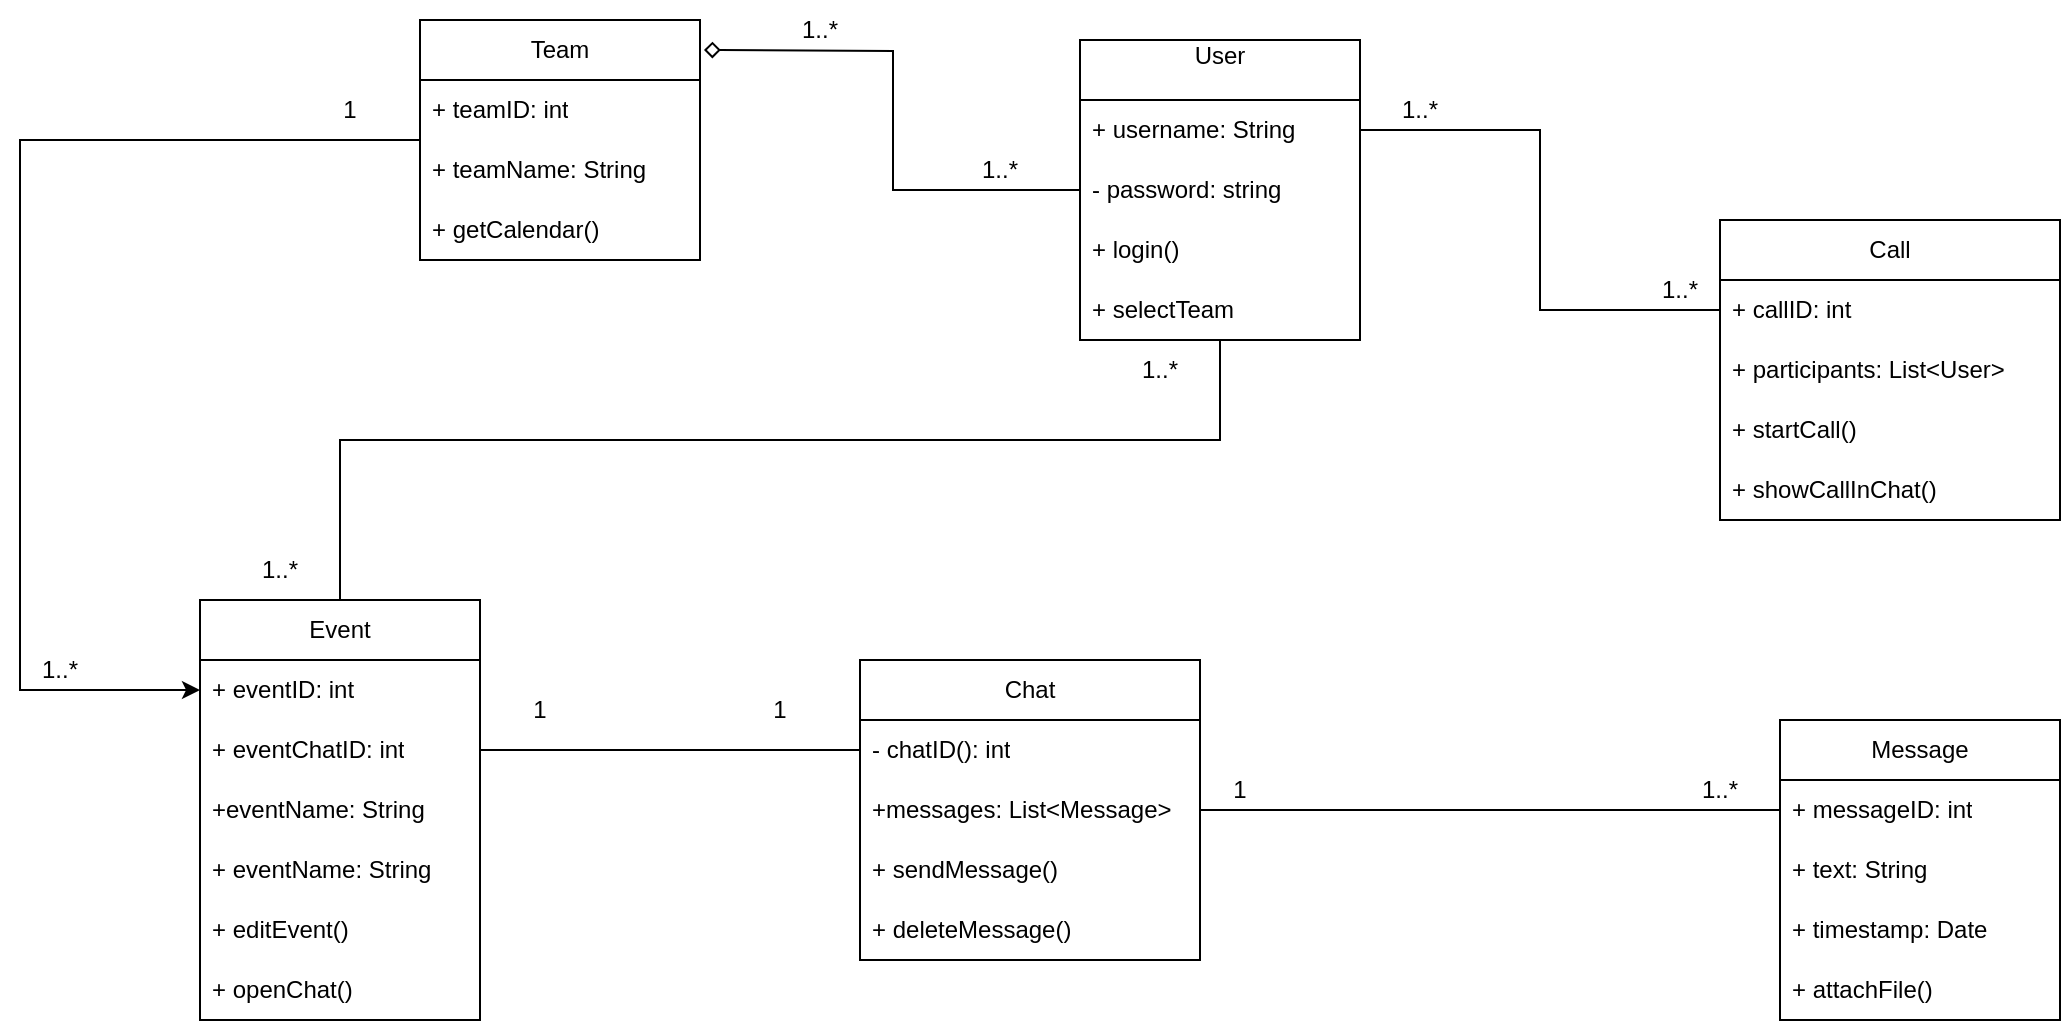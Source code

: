 <mxfile version="26.1.0">
  <diagram name="Page-1" id="EFkkr_CACOjxKVF32vri">
    <mxGraphModel dx="1056" dy="1028" grid="1" gridSize="10" guides="1" tooltips="1" connect="1" arrows="1" fold="1" page="1" pageScale="1" pageWidth="850" pageHeight="1100" math="0" shadow="0">
      <root>
        <mxCell id="0" />
        <mxCell id="1" parent="0" />
        <mxCell id="tl0sPeKQuF8S9cLjbXjL-61" style="edgeStyle=orthogonalEdgeStyle;rounded=0;orthogonalLoop=1;jettySize=auto;html=1;endArrow=none;startFill=0;" edge="1" parent="1" source="tl0sPeKQuF8S9cLjbXjL-1" target="tl0sPeKQuF8S9cLjbXjL-34">
          <mxGeometry relative="1" as="geometry">
            <Array as="points">
              <mxPoint x="830" y="360" />
              <mxPoint x="390" y="360" />
            </Array>
          </mxGeometry>
        </mxCell>
        <mxCell id="tl0sPeKQuF8S9cLjbXjL-1" value="User&lt;div&gt;&lt;br&gt;&lt;/div&gt;" style="swimlane;fontStyle=0;childLayout=stackLayout;horizontal=1;startSize=30;horizontalStack=0;resizeParent=1;resizeParentMax=0;resizeLast=0;collapsible=1;marginBottom=0;whiteSpace=wrap;html=1;" vertex="1" parent="1">
          <mxGeometry x="760" y="160" width="140" height="150" as="geometry" />
        </mxCell>
        <mxCell id="tl0sPeKQuF8S9cLjbXjL-2" value="+ username: String" style="text;strokeColor=none;fillColor=none;align=left;verticalAlign=middle;spacingLeft=4;spacingRight=4;overflow=hidden;points=[[0,0.5],[1,0.5]];portConstraint=eastwest;rotatable=0;whiteSpace=wrap;html=1;" vertex="1" parent="tl0sPeKQuF8S9cLjbXjL-1">
          <mxGeometry y="30" width="140" height="30" as="geometry" />
        </mxCell>
        <mxCell id="tl0sPeKQuF8S9cLjbXjL-3" value="- password: string" style="text;strokeColor=none;fillColor=none;align=left;verticalAlign=middle;spacingLeft=4;spacingRight=4;overflow=hidden;points=[[0,0.5],[1,0.5]];portConstraint=eastwest;rotatable=0;whiteSpace=wrap;html=1;" vertex="1" parent="tl0sPeKQuF8S9cLjbXjL-1">
          <mxGeometry y="60" width="140" height="30" as="geometry" />
        </mxCell>
        <mxCell id="tl0sPeKQuF8S9cLjbXjL-4" value="+ login()" style="text;strokeColor=none;fillColor=none;align=left;verticalAlign=middle;spacingLeft=4;spacingRight=4;overflow=hidden;points=[[0,0.5],[1,0.5]];portConstraint=eastwest;rotatable=0;whiteSpace=wrap;html=1;" vertex="1" parent="tl0sPeKQuF8S9cLjbXjL-1">
          <mxGeometry y="90" width="140" height="30" as="geometry" />
        </mxCell>
        <mxCell id="tl0sPeKQuF8S9cLjbXjL-6" value="+ selectTeam" style="text;strokeColor=none;fillColor=none;align=left;verticalAlign=middle;spacingLeft=4;spacingRight=4;overflow=hidden;points=[[0,0.5],[1,0.5]];portConstraint=eastwest;rotatable=0;whiteSpace=wrap;html=1;" vertex="1" parent="tl0sPeKQuF8S9cLjbXjL-1">
          <mxGeometry y="120" width="140" height="30" as="geometry" />
        </mxCell>
        <mxCell id="tl0sPeKQuF8S9cLjbXjL-8" value="&lt;div&gt;Call&lt;/div&gt;" style="swimlane;fontStyle=0;childLayout=stackLayout;horizontal=1;startSize=30;horizontalStack=0;resizeParent=1;resizeParentMax=0;resizeLast=0;collapsible=1;marginBottom=0;whiteSpace=wrap;html=1;" vertex="1" parent="1">
          <mxGeometry x="1080" y="250" width="170" height="150" as="geometry" />
        </mxCell>
        <mxCell id="tl0sPeKQuF8S9cLjbXjL-9" value="+ callID: int" style="text;strokeColor=none;fillColor=none;align=left;verticalAlign=middle;spacingLeft=4;spacingRight=4;overflow=hidden;points=[[0,0.5],[1,0.5]];portConstraint=eastwest;rotatable=0;whiteSpace=wrap;html=1;" vertex="1" parent="tl0sPeKQuF8S9cLjbXjL-8">
          <mxGeometry y="30" width="170" height="30" as="geometry" />
        </mxCell>
        <mxCell id="tl0sPeKQuF8S9cLjbXjL-10" value="+ participants: List&amp;lt;User&amp;gt;" style="text;strokeColor=none;fillColor=none;align=left;verticalAlign=middle;spacingLeft=4;spacingRight=4;overflow=hidden;points=[[0,0.5],[1,0.5]];portConstraint=eastwest;rotatable=0;whiteSpace=wrap;html=1;" vertex="1" parent="tl0sPeKQuF8S9cLjbXjL-8">
          <mxGeometry y="60" width="170" height="30" as="geometry" />
        </mxCell>
        <mxCell id="tl0sPeKQuF8S9cLjbXjL-11" value="+ startCall()" style="text;strokeColor=none;fillColor=none;align=left;verticalAlign=middle;spacingLeft=4;spacingRight=4;overflow=hidden;points=[[0,0.5],[1,0.5]];portConstraint=eastwest;rotatable=0;whiteSpace=wrap;html=1;" vertex="1" parent="tl0sPeKQuF8S9cLjbXjL-8">
          <mxGeometry y="90" width="170" height="30" as="geometry" />
        </mxCell>
        <mxCell id="tl0sPeKQuF8S9cLjbXjL-12" value="+ showCallInChat()" style="text;strokeColor=none;fillColor=none;align=left;verticalAlign=middle;spacingLeft=4;spacingRight=4;overflow=hidden;points=[[0,0.5],[1,0.5]];portConstraint=eastwest;rotatable=0;whiteSpace=wrap;html=1;" vertex="1" parent="tl0sPeKQuF8S9cLjbXjL-8">
          <mxGeometry y="120" width="170" height="30" as="geometry" />
        </mxCell>
        <mxCell id="tl0sPeKQuF8S9cLjbXjL-13" value="&lt;div&gt;Chat&lt;/div&gt;" style="swimlane;fontStyle=0;childLayout=stackLayout;horizontal=1;startSize=30;horizontalStack=0;resizeParent=1;resizeParentMax=0;resizeLast=0;collapsible=1;marginBottom=0;whiteSpace=wrap;html=1;" vertex="1" parent="1">
          <mxGeometry x="650" y="470" width="170" height="150" as="geometry" />
        </mxCell>
        <mxCell id="tl0sPeKQuF8S9cLjbXjL-14" value="- chatID(): int" style="text;strokeColor=none;fillColor=none;align=left;verticalAlign=middle;spacingLeft=4;spacingRight=4;overflow=hidden;points=[[0,0.5],[1,0.5]];portConstraint=eastwest;rotatable=0;whiteSpace=wrap;html=1;" vertex="1" parent="tl0sPeKQuF8S9cLjbXjL-13">
          <mxGeometry y="30" width="170" height="30" as="geometry" />
        </mxCell>
        <mxCell id="tl0sPeKQuF8S9cLjbXjL-15" value="+messages: List&amp;lt;Message&amp;gt;" style="text;strokeColor=none;fillColor=none;align=left;verticalAlign=middle;spacingLeft=4;spacingRight=4;overflow=hidden;points=[[0,0.5],[1,0.5]];portConstraint=eastwest;rotatable=0;whiteSpace=wrap;html=1;" vertex="1" parent="tl0sPeKQuF8S9cLjbXjL-13">
          <mxGeometry y="60" width="170" height="30" as="geometry" />
        </mxCell>
        <mxCell id="tl0sPeKQuF8S9cLjbXjL-16" value="+ sendMessage()" style="text;strokeColor=none;fillColor=none;align=left;verticalAlign=middle;spacingLeft=4;spacingRight=4;overflow=hidden;points=[[0,0.5],[1,0.5]];portConstraint=eastwest;rotatable=0;whiteSpace=wrap;html=1;" vertex="1" parent="tl0sPeKQuF8S9cLjbXjL-13">
          <mxGeometry y="90" width="170" height="30" as="geometry" />
        </mxCell>
        <mxCell id="tl0sPeKQuF8S9cLjbXjL-17" value="+ deleteMessage()" style="text;strokeColor=none;fillColor=none;align=left;verticalAlign=middle;spacingLeft=4;spacingRight=4;overflow=hidden;points=[[0,0.5],[1,0.5]];portConstraint=eastwest;rotatable=0;whiteSpace=wrap;html=1;" vertex="1" parent="tl0sPeKQuF8S9cLjbXjL-13">
          <mxGeometry y="120" width="170" height="30" as="geometry" />
        </mxCell>
        <mxCell id="tl0sPeKQuF8S9cLjbXjL-64" style="edgeStyle=orthogonalEdgeStyle;rounded=0;orthogonalLoop=1;jettySize=auto;html=1;entryX=0;entryY=0.5;entryDx=0;entryDy=0;" edge="1" parent="1" source="tl0sPeKQuF8S9cLjbXjL-18" target="tl0sPeKQuF8S9cLjbXjL-35">
          <mxGeometry relative="1" as="geometry">
            <Array as="points">
              <mxPoint x="230" y="210" />
              <mxPoint x="230" y="485" />
            </Array>
          </mxGeometry>
        </mxCell>
        <mxCell id="tl0sPeKQuF8S9cLjbXjL-18" value="&lt;div&gt;Team&lt;/div&gt;" style="swimlane;fontStyle=0;childLayout=stackLayout;horizontal=1;startSize=30;horizontalStack=0;resizeParent=1;resizeParentMax=0;resizeLast=0;collapsible=1;marginBottom=0;whiteSpace=wrap;html=1;" vertex="1" parent="1">
          <mxGeometry x="430" y="150" width="140" height="120" as="geometry" />
        </mxCell>
        <mxCell id="tl0sPeKQuF8S9cLjbXjL-19" value="+ teamID: int" style="text;strokeColor=none;fillColor=none;align=left;verticalAlign=middle;spacingLeft=4;spacingRight=4;overflow=hidden;points=[[0,0.5],[1,0.5]];portConstraint=eastwest;rotatable=0;whiteSpace=wrap;html=1;" vertex="1" parent="tl0sPeKQuF8S9cLjbXjL-18">
          <mxGeometry y="30" width="140" height="30" as="geometry" />
        </mxCell>
        <mxCell id="tl0sPeKQuF8S9cLjbXjL-20" value="+ teamName: String" style="text;strokeColor=none;fillColor=none;align=left;verticalAlign=middle;spacingLeft=4;spacingRight=4;overflow=hidden;points=[[0,0.5],[1,0.5]];portConstraint=eastwest;rotatable=0;whiteSpace=wrap;html=1;" vertex="1" parent="tl0sPeKQuF8S9cLjbXjL-18">
          <mxGeometry y="60" width="140" height="30" as="geometry" />
        </mxCell>
        <mxCell id="tl0sPeKQuF8S9cLjbXjL-21" value="+ getCalendar()" style="text;strokeColor=none;fillColor=none;align=left;verticalAlign=middle;spacingLeft=4;spacingRight=4;overflow=hidden;points=[[0,0.5],[1,0.5]];portConstraint=eastwest;rotatable=0;whiteSpace=wrap;html=1;" vertex="1" parent="tl0sPeKQuF8S9cLjbXjL-18">
          <mxGeometry y="90" width="140" height="30" as="geometry" />
        </mxCell>
        <mxCell id="tl0sPeKQuF8S9cLjbXjL-23" value="&lt;div&gt;Message&lt;/div&gt;" style="swimlane;fontStyle=0;childLayout=stackLayout;horizontal=1;startSize=30;horizontalStack=0;resizeParent=1;resizeParentMax=0;resizeLast=0;collapsible=1;marginBottom=0;whiteSpace=wrap;html=1;" vertex="1" parent="1">
          <mxGeometry x="1110" y="500" width="140" height="150" as="geometry" />
        </mxCell>
        <mxCell id="tl0sPeKQuF8S9cLjbXjL-24" value="+ messageID: int" style="text;strokeColor=none;fillColor=none;align=left;verticalAlign=middle;spacingLeft=4;spacingRight=4;overflow=hidden;points=[[0,0.5],[1,0.5]];portConstraint=eastwest;rotatable=0;whiteSpace=wrap;html=1;" vertex="1" parent="tl0sPeKQuF8S9cLjbXjL-23">
          <mxGeometry y="30" width="140" height="30" as="geometry" />
        </mxCell>
        <mxCell id="tl0sPeKQuF8S9cLjbXjL-25" value="+ text: String" style="text;strokeColor=none;fillColor=none;align=left;verticalAlign=middle;spacingLeft=4;spacingRight=4;overflow=hidden;points=[[0,0.5],[1,0.5]];portConstraint=eastwest;rotatable=0;whiteSpace=wrap;html=1;" vertex="1" parent="tl0sPeKQuF8S9cLjbXjL-23">
          <mxGeometry y="60" width="140" height="30" as="geometry" />
        </mxCell>
        <mxCell id="tl0sPeKQuF8S9cLjbXjL-28" value="+ timestamp: Date" style="text;strokeColor=none;fillColor=none;align=left;verticalAlign=middle;spacingLeft=4;spacingRight=4;overflow=hidden;points=[[0,0.5],[1,0.5]];portConstraint=eastwest;rotatable=0;whiteSpace=wrap;html=1;" vertex="1" parent="tl0sPeKQuF8S9cLjbXjL-23">
          <mxGeometry y="90" width="140" height="30" as="geometry" />
        </mxCell>
        <mxCell id="tl0sPeKQuF8S9cLjbXjL-26" value="+ attachFile()" style="text;strokeColor=none;fillColor=none;align=left;verticalAlign=middle;spacingLeft=4;spacingRight=4;overflow=hidden;points=[[0,0.5],[1,0.5]];portConstraint=eastwest;rotatable=0;whiteSpace=wrap;html=1;" vertex="1" parent="tl0sPeKQuF8S9cLjbXjL-23">
          <mxGeometry y="120" width="140" height="30" as="geometry" />
        </mxCell>
        <mxCell id="tl0sPeKQuF8S9cLjbXjL-34" value="&lt;div&gt;Event&lt;/div&gt;" style="swimlane;fontStyle=0;childLayout=stackLayout;horizontal=1;startSize=30;horizontalStack=0;resizeParent=1;resizeParentMax=0;resizeLast=0;collapsible=1;marginBottom=0;whiteSpace=wrap;html=1;" vertex="1" parent="1">
          <mxGeometry x="320" y="440" width="140" height="210" as="geometry" />
        </mxCell>
        <mxCell id="tl0sPeKQuF8S9cLjbXjL-35" value="+ eventID: int" style="text;strokeColor=none;fillColor=none;align=left;verticalAlign=middle;spacingLeft=4;spacingRight=4;overflow=hidden;points=[[0,0.5],[1,0.5]];portConstraint=eastwest;rotatable=0;whiteSpace=wrap;html=1;" vertex="1" parent="tl0sPeKQuF8S9cLjbXjL-34">
          <mxGeometry y="30" width="140" height="30" as="geometry" />
        </mxCell>
        <mxCell id="tl0sPeKQuF8S9cLjbXjL-53" value="+ eventChatID: int" style="text;strokeColor=none;fillColor=none;align=left;verticalAlign=middle;spacingLeft=4;spacingRight=4;overflow=hidden;points=[[0,0.5],[1,0.5]];portConstraint=eastwest;rotatable=0;whiteSpace=wrap;html=1;" vertex="1" parent="tl0sPeKQuF8S9cLjbXjL-34">
          <mxGeometry y="60" width="140" height="30" as="geometry" />
        </mxCell>
        <mxCell id="tl0sPeKQuF8S9cLjbXjL-36" value="+eventName: String" style="text;strokeColor=none;fillColor=none;align=left;verticalAlign=middle;spacingLeft=4;spacingRight=4;overflow=hidden;points=[[0,0.5],[1,0.5]];portConstraint=eastwest;rotatable=0;whiteSpace=wrap;html=1;" vertex="1" parent="tl0sPeKQuF8S9cLjbXjL-34">
          <mxGeometry y="90" width="140" height="30" as="geometry" />
        </mxCell>
        <mxCell id="tl0sPeKQuF8S9cLjbXjL-37" value="+ eventName: String" style="text;strokeColor=none;fillColor=none;align=left;verticalAlign=middle;spacingLeft=4;spacingRight=4;overflow=hidden;points=[[0,0.5],[1,0.5]];portConstraint=eastwest;rotatable=0;whiteSpace=wrap;html=1;" vertex="1" parent="tl0sPeKQuF8S9cLjbXjL-34">
          <mxGeometry y="120" width="140" height="30" as="geometry" />
        </mxCell>
        <mxCell id="tl0sPeKQuF8S9cLjbXjL-38" value="+ editEvent()" style="text;strokeColor=none;fillColor=none;align=left;verticalAlign=middle;spacingLeft=4;spacingRight=4;overflow=hidden;points=[[0,0.5],[1,0.5]];portConstraint=eastwest;rotatable=0;whiteSpace=wrap;html=1;" vertex="1" parent="tl0sPeKQuF8S9cLjbXjL-34">
          <mxGeometry y="150" width="140" height="30" as="geometry" />
        </mxCell>
        <mxCell id="tl0sPeKQuF8S9cLjbXjL-39" value="+ openChat()" style="text;strokeColor=none;fillColor=none;align=left;verticalAlign=middle;spacingLeft=4;spacingRight=4;overflow=hidden;points=[[0,0.5],[1,0.5]];portConstraint=eastwest;rotatable=0;whiteSpace=wrap;html=1;" vertex="1" parent="tl0sPeKQuF8S9cLjbXjL-34">
          <mxGeometry y="180" width="140" height="30" as="geometry" />
        </mxCell>
        <mxCell id="tl0sPeKQuF8S9cLjbXjL-43" style="edgeStyle=orthogonalEdgeStyle;rounded=0;orthogonalLoop=1;jettySize=auto;html=1;endArrow=diamond;startFill=0;endFill=0;" edge="1" parent="1" source="tl0sPeKQuF8S9cLjbXjL-1">
          <mxGeometry relative="1" as="geometry">
            <mxPoint x="572" y="165" as="targetPoint" />
          </mxGeometry>
        </mxCell>
        <mxCell id="tl0sPeKQuF8S9cLjbXjL-44" value="1..*" style="text;html=1;align=center;verticalAlign=middle;whiteSpace=wrap;rounded=0;" vertex="1" parent="1">
          <mxGeometry x="690" y="210" width="60" height="30" as="geometry" />
        </mxCell>
        <mxCell id="tl0sPeKQuF8S9cLjbXjL-46" value="1..*" style="text;html=1;align=center;verticalAlign=middle;whiteSpace=wrap;rounded=0;" vertex="1" parent="1">
          <mxGeometry x="600" y="140" width="60" height="30" as="geometry" />
        </mxCell>
        <mxCell id="tl0sPeKQuF8S9cLjbXjL-47" style="edgeStyle=orthogonalEdgeStyle;rounded=0;orthogonalLoop=1;jettySize=auto;html=1;entryX=0;entryY=0.5;entryDx=0;entryDy=0;endArrow=none;startFill=0;" edge="1" parent="1" source="tl0sPeKQuF8S9cLjbXjL-15" target="tl0sPeKQuF8S9cLjbXjL-24">
          <mxGeometry relative="1" as="geometry" />
        </mxCell>
        <mxCell id="tl0sPeKQuF8S9cLjbXjL-48" value="1..*" style="text;html=1;align=center;verticalAlign=middle;whiteSpace=wrap;rounded=0;" vertex="1" parent="1">
          <mxGeometry x="1050" y="520" width="60" height="30" as="geometry" />
        </mxCell>
        <mxCell id="tl0sPeKQuF8S9cLjbXjL-49" value="1" style="text;html=1;align=center;verticalAlign=middle;whiteSpace=wrap;rounded=0;" vertex="1" parent="1">
          <mxGeometry x="810" y="520" width="60" height="30" as="geometry" />
        </mxCell>
        <mxCell id="tl0sPeKQuF8S9cLjbXjL-50" style="edgeStyle=orthogonalEdgeStyle;rounded=0;orthogonalLoop=1;jettySize=auto;html=1;entryX=0;entryY=0.5;entryDx=0;entryDy=0;endArrow=none;startFill=0;" edge="1" parent="1" source="tl0sPeKQuF8S9cLjbXjL-2" target="tl0sPeKQuF8S9cLjbXjL-9">
          <mxGeometry relative="1" as="geometry" />
        </mxCell>
        <mxCell id="tl0sPeKQuF8S9cLjbXjL-51" value="1..*" style="text;html=1;align=center;verticalAlign=middle;whiteSpace=wrap;rounded=0;" vertex="1" parent="1">
          <mxGeometry x="900" y="180" width="60" height="30" as="geometry" />
        </mxCell>
        <mxCell id="tl0sPeKQuF8S9cLjbXjL-52" value="1..*" style="text;html=1;align=center;verticalAlign=middle;whiteSpace=wrap;rounded=0;" vertex="1" parent="1">
          <mxGeometry x="1030" y="270" width="60" height="30" as="geometry" />
        </mxCell>
        <mxCell id="tl0sPeKQuF8S9cLjbXjL-55" style="edgeStyle=orthogonalEdgeStyle;rounded=0;orthogonalLoop=1;jettySize=auto;html=1;entryX=0;entryY=0.5;entryDx=0;entryDy=0;endArrow=none;startFill=0;" edge="1" parent="1" source="tl0sPeKQuF8S9cLjbXjL-53" target="tl0sPeKQuF8S9cLjbXjL-14">
          <mxGeometry relative="1" as="geometry" />
        </mxCell>
        <mxCell id="tl0sPeKQuF8S9cLjbXjL-56" value="1" style="text;html=1;align=center;verticalAlign=middle;whiteSpace=wrap;rounded=0;" vertex="1" parent="1">
          <mxGeometry x="460" y="480" width="60" height="30" as="geometry" />
        </mxCell>
        <mxCell id="tl0sPeKQuF8S9cLjbXjL-59" value="1" style="text;html=1;align=center;verticalAlign=middle;whiteSpace=wrap;rounded=0;" vertex="1" parent="1">
          <mxGeometry x="580" y="480" width="60" height="30" as="geometry" />
        </mxCell>
        <mxCell id="tl0sPeKQuF8S9cLjbXjL-62" value="1..*" style="text;html=1;align=center;verticalAlign=middle;whiteSpace=wrap;rounded=0;" vertex="1" parent="1">
          <mxGeometry x="770" y="310" width="60" height="30" as="geometry" />
        </mxCell>
        <mxCell id="tl0sPeKQuF8S9cLjbXjL-63" value="1..*" style="text;html=1;align=center;verticalAlign=middle;whiteSpace=wrap;rounded=0;" vertex="1" parent="1">
          <mxGeometry x="330" y="410" width="60" height="30" as="geometry" />
        </mxCell>
        <mxCell id="tl0sPeKQuF8S9cLjbXjL-65" value="1..*" style="text;html=1;align=center;verticalAlign=middle;whiteSpace=wrap;rounded=0;" vertex="1" parent="1">
          <mxGeometry x="220" y="460" width="60" height="30" as="geometry" />
        </mxCell>
        <mxCell id="tl0sPeKQuF8S9cLjbXjL-66" value="1" style="text;html=1;align=center;verticalAlign=middle;whiteSpace=wrap;rounded=0;" vertex="1" parent="1">
          <mxGeometry x="365" y="180" width="60" height="30" as="geometry" />
        </mxCell>
      </root>
    </mxGraphModel>
  </diagram>
</mxfile>

